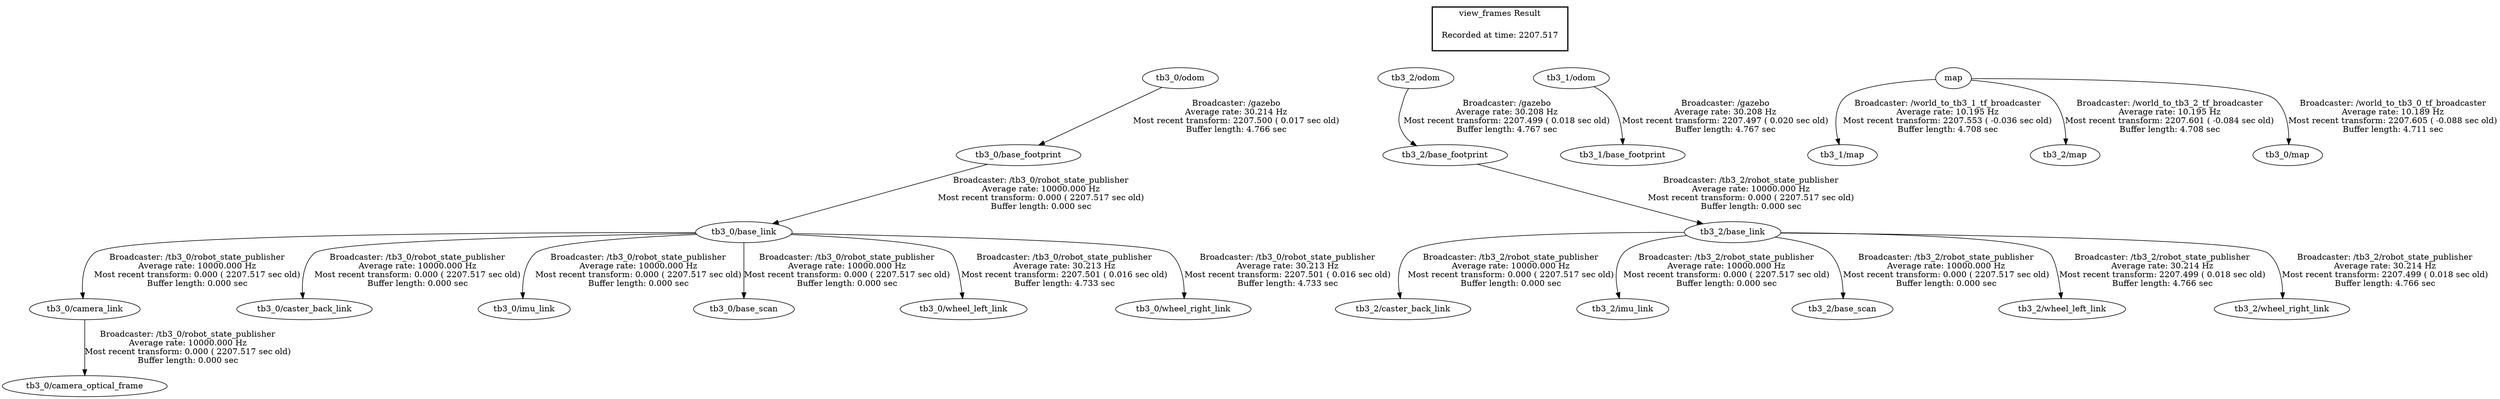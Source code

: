 digraph G {
"tb3_0/base_footprint" -> "tb3_0/base_link"[label="Broadcaster: /tb3_0/robot_state_publisher\nAverage rate: 10000.000 Hz\nMost recent transform: 0.000 ( 2207.517 sec old)\nBuffer length: 0.000 sec\n"];
"tb3_0/odom" -> "tb3_0/base_footprint"[label="Broadcaster: /gazebo\nAverage rate: 30.214 Hz\nMost recent transform: 2207.500 ( 0.017 sec old)\nBuffer length: 4.766 sec\n"];
"tb3_0/base_link" -> "tb3_0/camera_link"[label="Broadcaster: /tb3_0/robot_state_publisher\nAverage rate: 10000.000 Hz\nMost recent transform: 0.000 ( 2207.517 sec old)\nBuffer length: 0.000 sec\n"];
"tb3_0/camera_link" -> "tb3_0/camera_optical_frame"[label="Broadcaster: /tb3_0/robot_state_publisher\nAverage rate: 10000.000 Hz\nMost recent transform: 0.000 ( 2207.517 sec old)\nBuffer length: 0.000 sec\n"];
"tb3_0/base_link" -> "tb3_0/caster_back_link"[label="Broadcaster: /tb3_0/robot_state_publisher\nAverage rate: 10000.000 Hz\nMost recent transform: 0.000 ( 2207.517 sec old)\nBuffer length: 0.000 sec\n"];
"tb3_0/base_link" -> "tb3_0/imu_link"[label="Broadcaster: /tb3_0/robot_state_publisher\nAverage rate: 10000.000 Hz\nMost recent transform: 0.000 ( 2207.517 sec old)\nBuffer length: 0.000 sec\n"];
"tb3_0/base_link" -> "tb3_0/base_scan"[label="Broadcaster: /tb3_0/robot_state_publisher\nAverage rate: 10000.000 Hz\nMost recent transform: 0.000 ( 2207.517 sec old)\nBuffer length: 0.000 sec\n"];
"tb3_2/base_footprint" -> "tb3_2/base_link"[label="Broadcaster: /tb3_2/robot_state_publisher\nAverage rate: 10000.000 Hz\nMost recent transform: 0.000 ( 2207.517 sec old)\nBuffer length: 0.000 sec\n"];
"tb3_2/odom" -> "tb3_2/base_footprint"[label="Broadcaster: /gazebo\nAverage rate: 30.208 Hz\nMost recent transform: 2207.499 ( 0.018 sec old)\nBuffer length: 4.767 sec\n"];
"tb3_2/base_link" -> "tb3_2/caster_back_link"[label="Broadcaster: /tb3_2/robot_state_publisher\nAverage rate: 10000.000 Hz\nMost recent transform: 0.000 ( 2207.517 sec old)\nBuffer length: 0.000 sec\n"];
"tb3_2/base_link" -> "tb3_2/imu_link"[label="Broadcaster: /tb3_2/robot_state_publisher\nAverage rate: 10000.000 Hz\nMost recent transform: 0.000 ( 2207.517 sec old)\nBuffer length: 0.000 sec\n"];
"tb3_2/base_link" -> "tb3_2/base_scan"[label="Broadcaster: /tb3_2/robot_state_publisher\nAverage rate: 10000.000 Hz\nMost recent transform: 0.000 ( 2207.517 sec old)\nBuffer length: 0.000 sec\n"];
"tb3_1/odom" -> "tb3_1/base_footprint"[label="Broadcaster: /gazebo\nAverage rate: 30.208 Hz\nMost recent transform: 2207.497 ( 0.020 sec old)\nBuffer length: 4.767 sec\n"];
"tb3_2/base_link" -> "tb3_2/wheel_left_link"[label="Broadcaster: /tb3_2/robot_state_publisher\nAverage rate: 30.214 Hz\nMost recent transform: 2207.499 ( 0.018 sec old)\nBuffer length: 4.766 sec\n"];
"tb3_2/base_link" -> "tb3_2/wheel_right_link"[label="Broadcaster: /tb3_2/robot_state_publisher\nAverage rate: 30.214 Hz\nMost recent transform: 2207.499 ( 0.018 sec old)\nBuffer length: 4.766 sec\n"];
"map" -> "tb3_1/map"[label="Broadcaster: /world_to_tb3_1_tf_broadcaster\nAverage rate: 10.195 Hz\nMost recent transform: 2207.553 ( -0.036 sec old)\nBuffer length: 4.708 sec\n"];
"tb3_0/base_link" -> "tb3_0/wheel_left_link"[label="Broadcaster: /tb3_0/robot_state_publisher\nAverage rate: 30.213 Hz\nMost recent transform: 2207.501 ( 0.016 sec old)\nBuffer length: 4.733 sec\n"];
"tb3_0/base_link" -> "tb3_0/wheel_right_link"[label="Broadcaster: /tb3_0/robot_state_publisher\nAverage rate: 30.213 Hz\nMost recent transform: 2207.501 ( 0.016 sec old)\nBuffer length: 4.733 sec\n"];
"map" -> "tb3_2/map"[label="Broadcaster: /world_to_tb3_2_tf_broadcaster\nAverage rate: 10.195 Hz\nMost recent transform: 2207.601 ( -0.084 sec old)\nBuffer length: 4.708 sec\n"];
"map" -> "tb3_0/map"[label="Broadcaster: /world_to_tb3_0_tf_broadcaster\nAverage rate: 10.189 Hz\nMost recent transform: 2207.605 ( -0.088 sec old)\nBuffer length: 4.711 sec\n"];
edge [style=invis];
 subgraph cluster_legend { style=bold; color=black; label ="view_frames Result";
"Recorded at time: 2207.517"[ shape=plaintext ] ;
 }->"tb3_1/odom";
edge [style=invis];
 subgraph cluster_legend { style=bold; color=black; label ="view_frames Result";
"Recorded at time: 2207.517"[ shape=plaintext ] ;
 }->"tb3_2/odom";
edge [style=invis];
 subgraph cluster_legend { style=bold; color=black; label ="view_frames Result";
"Recorded at time: 2207.517"[ shape=plaintext ] ;
 }->"tb3_0/odom";
edge [style=invis];
 subgraph cluster_legend { style=bold; color=black; label ="view_frames Result";
"Recorded at time: 2207.517"[ shape=plaintext ] ;
 }->"map";
}